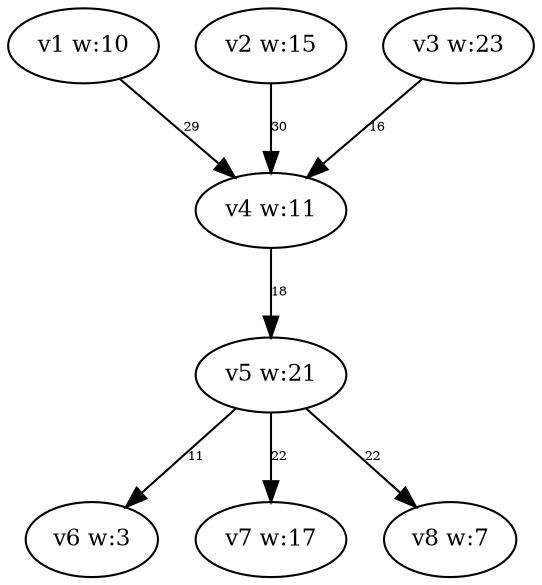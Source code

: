 digraph {
	v1 [label="v1 w:10" fontsize=11.0]
	v2 [label="v2 w:15" fontsize=11.0]
	v3 [label="v3 w:23" fontsize=11.0]
	v4 [label="v4 w:11" fontsize=11.0]
	v5 [label="v5 w:21" fontsize=11.0]
	v6 [label="v6 w:3" fontsize=11.0]
	v7 [label="v7 w:17" fontsize=11.0]
	v8 [label="v8 w:7" fontsize=11.0]
	v1 -> v4 [label=29 constraint=true fontsize=6.0]
	v2 -> v4 [label=30 constraint=true fontsize=6.0]
	v3 -> v4 [label=16 constraint=true fontsize=6.0]
	v4 -> v5 [label=18 constraint=true fontsize=6.0]
	v5 -> v6 [label=11 constraint=true fontsize=6.0]
	v5 -> v7 [label=22 constraint=true fontsize=6.0]
	v5 -> v8 [label=22 constraint=true fontsize=6.0]
}
